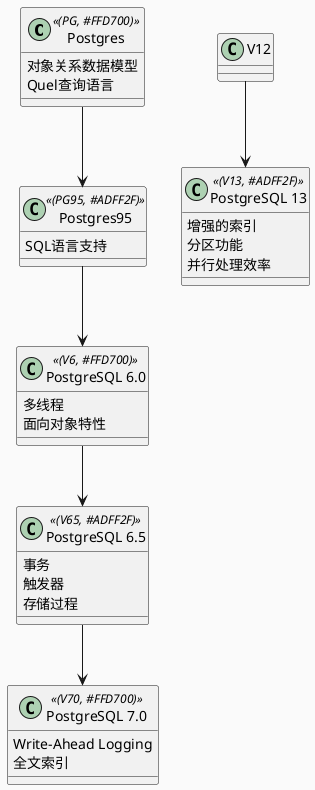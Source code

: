 @startuml
skinparam backgroundColor #FAFAFA
!$color1 = "#FFD700"
!$color2 = "#ADFF2F"
class "Postgres" as PG << (PG, $color1) >> {
  对象关系数据模型
  Quel查询语言
}

class "Postgres95" as PG95 << (PG95, $color2) >> {
  SQL语言支持
}

class "PostgreSQL 6.0" as V6 << (V6, $color1) >> {
  多线程
  面向对象特性
}

class "PostgreSQL 6.5" as V65 << (V65, $color2) >> {
  事务
  触发器
  存储过程
}

class "PostgreSQL 7.0" as V70 << (V70, $color1) >> {
  Write-Ahead Logging
  全文索引
}

class "PostgreSQL 13" as V13 << (V13, $color2) >> {
  增强的索引
  分区功能
  并行处理效率
}
PG --> PG95
PG95 --> V6
V6 --> V65
V65 --> V70
V12 --> V13
@enduml
